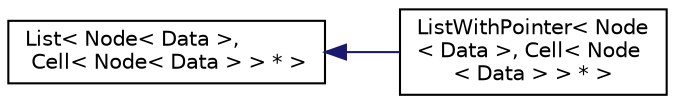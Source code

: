 digraph "Graphical Class Hierarchy"
{
  edge [fontname="Helvetica",fontsize="10",labelfontname="Helvetica",labelfontsize="10"];
  node [fontname="Helvetica",fontsize="10",shape=record];
  rankdir="LR";
  Node1 [label="List\< Node\< Data \>,\l Cell\< Node\< Data \> \> * \>",height=0.2,width=0.4,color="black", fillcolor="white", style="filled",URL="$class_list.html"];
  Node1 -> Node2 [dir="back",color="midnightblue",fontsize="10",style="solid",fontname="Helvetica"];
  Node2 [label="ListWithPointer\< Node\l\< Data \>, Cell\< Node\l\< Data \> \> * \>",height=0.2,width=0.4,color="black", fillcolor="white", style="filled",URL="$class_list_with_pointer.html"];
}
